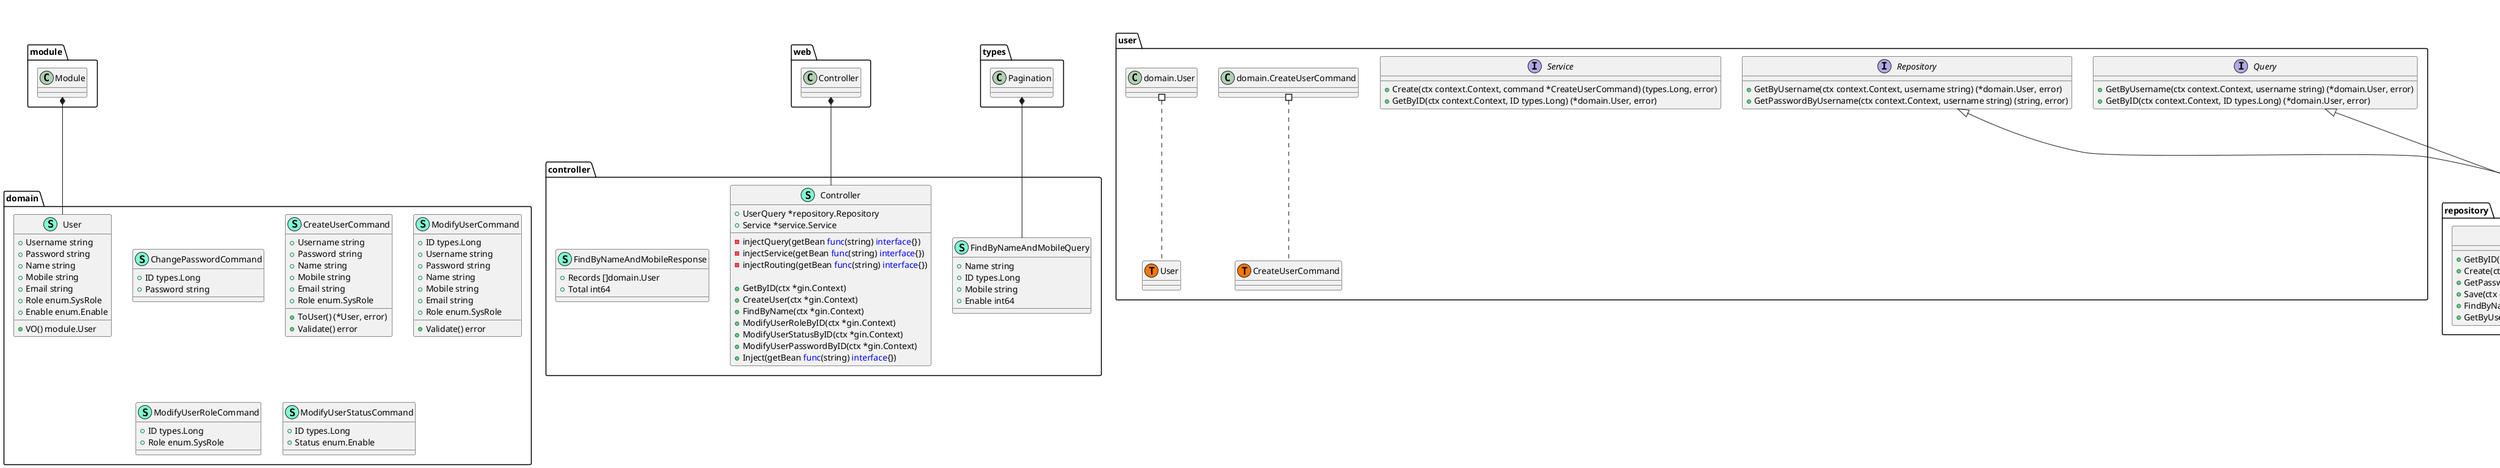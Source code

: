 @startuml
namespace controller {
    class Controller << (S,Aquamarine) >> {
        + UserQuery *repository.Repository
        + Service *service.Service

        - injectQuery(getBean <font color=blue>func</font>(string) <font color=blue>interface</font>{}) 
        - injectService(getBean <font color=blue>func</font>(string) <font color=blue>interface</font>{}) 
        - injectRouting(getBean <font color=blue>func</font>(string) <font color=blue>interface</font>{}) 

        + GetByID(ctx *gin.Context) 
        + CreateUser(ctx *gin.Context) 
        + FindByName(ctx *gin.Context) 
        + ModifyUserRoleByID(ctx *gin.Context) 
        + ModifyUserStatusByID(ctx *gin.Context) 
        + ModifyUserPasswordByID(ctx *gin.Context) 
        + Inject(getBean <font color=blue>func</font>(string) <font color=blue>interface</font>{}) 

    }
    class FindByNameAndMobileQuery << (S,Aquamarine) >> {
        + Name string
        + ID types.Long
        + Mobile string
        + Enable int64

    }
    class FindByNameAndMobileResponse << (S,Aquamarine) >> {
        + Records []domain.User
        + Total int64

    }
}
"web.Controller" *-- "controller.Controller"
"types.Pagination" *-- "controller.FindByNameAndMobileQuery"


namespace domain {
    class ChangePasswordCommand << (S,Aquamarine) >> {
        + ID types.Long
        + Password string

    }
    class CreateUserCommand << (S,Aquamarine) >> {
        + Username string
        + Password string
        + Name string
        + Mobile string
        + Email string
        + Role enum.SysRole

        + ToUser() (*User, error)
        + Validate() error

    }
    class ModifyUserCommand << (S,Aquamarine) >> {
        + ID types.Long
        + Username string
        + Password string
        + Name string
        + Mobile string
        + Email string
        + Role enum.SysRole

        + Validate() error

    }
    class ModifyUserRoleCommand << (S,Aquamarine) >> {
        + ID types.Long
        + Role enum.SysRole

    }
    class ModifyUserStatusCommand << (S,Aquamarine) >> {
        + ID types.Long
        + Status enum.Enable

    }
    class User << (S,Aquamarine) >> {
        + Username string
        + Password string
        + Name string
        + Mobile string
        + Email string
        + Role enum.SysRole
        + Enable enum.Enable

        + VO() module.User

    }
}
"module.Module" *-- "domain.User"


namespace repository {
    class Repository << (S,Aquamarine) >> {
        + GetByID(ctx context.Context, ID types.Long) (*domain.User, error)
        + Create(ctx context.Context, user *domain.User) error
        + GetPasswordByUsername(ctx context.Context, username string) (string, error)
        + Save(ctx context.Context, user *domain.User) error
        + FindByNameAndMobile(ctx context.Context, id types.Long, name string, mobile string, enable int64, pagination types.Pagination) ([]domain.User, int64, error)
        + GetByUsername(ctx context.Context, username string) (*domain.User, error)

    }
}
"repository.Repository" *-- "repository.Repository"

"user.Query" <|-- "repository.Repository"
"user.Repository" <|-- "repository.Repository"

namespace service {
    class Service << (S,Aquamarine) >> {
        + Repo *repository.Repository

        + Create(ctx context.Context, command *domain.CreateUserCommand) (types.Long, error)
        + ModifyUserByID(ctx context.Context, command *domain.ModifyUserCommand) error
        + ModifyUserRoleByID(ctx context.Context, command domain.ModifyUserRoleCommand) error
        + ModifyUserStatusByID(ctx context.Context, command domain.ModifyUserStatusCommand) error
        + ModifyUserPasswordByID(ctx context.Context, command domain.ChangePasswordCommand) error
        + GetByID(ctx context.Context, ID types.Long) (*domain.User, error)

    }
}
"service.Service" *-- "service.Service"


namespace user {
    interface Query  {
        + GetByUsername(ctx context.Context, username string) (*domain.User, error)
        + GetByID(ctx context.Context, ID types.Long) (*domain.User, error)

    }
    interface Repository  {
        + GetByUsername(ctx context.Context, username string) (*domain.User, error)
        + GetPasswordByUsername(ctx context.Context, username string) (string, error)

    }
    interface Service  {
        + Create(ctx context.Context, command *CreateUserCommand) (types.Long, error)
        + GetByID(ctx context.Context, ID types.Long) (*domain.User, error)

    }
    class user.CreateUserCommand << (T, #FF7700) >>  {
    }
    class user.User << (T, #FF7700) >>  {
    }
    class "domain.CreateUserCommand" as domainCreateUserCommand {
        'This class was created so that we can correctly have an alias pointing to this name. Since it contains dots that can break namespaces
    }
    class "domain.User" as domainUser {
        'This class was created so that we can correctly have an alias pointing to this name. Since it contains dots that can break namespaces
    }
}


"user.domainCreateUserCommand" #.. "user.CreateUserCommand"
"user.domainUser" #.. "user.User"
@enduml
